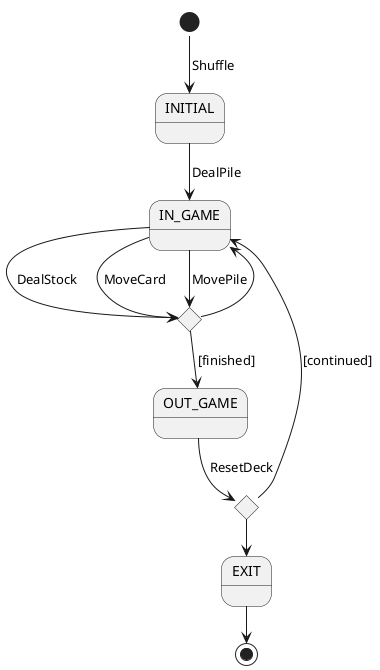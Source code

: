 @startuml StateDiagramGameStates(ContextDiagram)
!pragma layout smetana
state INITIAL 
state IN_GAME 
state OUT_GAME
state EXIT
state if_finished <<choice>>
state if_resumed <<choice>>

[*] --> INITIAL: Shuffle
INITIAL --> IN_GAME: DealPile
IN_GAME --> if_finished: DealStock
IN_GAME --> if_finished: MoveCard
IN_GAME --> if_finished: MovePile
if_finished --> IN_GAME
if_finished --> OUT_GAME: [finished]
OUT_GAME --> if_resumed: ResetDeck
if_resumed --> IN_GAME: [continued]
if_resumed --> EXIT
EXIT --> [*]
@enduml